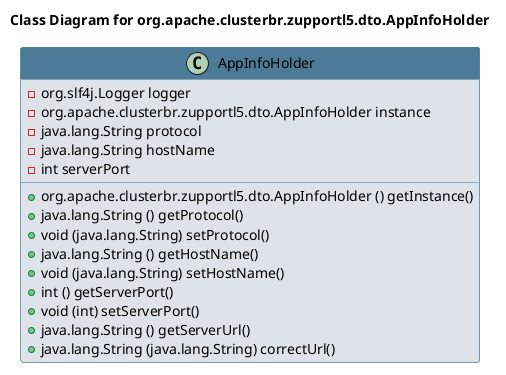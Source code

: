 @startuml 
skinparam class { 
 BackgroundColor #DEE3E9 
 ArrowColor #4D7A97 
 BorderColor #4D7A97 
}
left to right direction 
title Class Diagram for org.apache.clusterbr.zupportl5.dto.AppInfoHolder
skinparam titleBackgroundColor White
skinparam classHeaderBackgroundColor #4D7A97 
skinparam stereotypeCBackgroundColor #F8981D 

class AppInfoHolder {
 - org.slf4j.Logger logger
 - org.apache.clusterbr.zupportl5.dto.AppInfoHolder instance
 - java.lang.String protocol
 - java.lang.String hostName
 - int serverPort
 + org.apache.clusterbr.zupportl5.dto.AppInfoHolder () getInstance()
 + java.lang.String () getProtocol()
 + void (java.lang.String) setProtocol()
 + java.lang.String () getHostName()
 + void (java.lang.String) setHostName()
 + int () getServerPort()
 + void (int) setServerPort()
 + java.lang.String () getServerUrl()
 + java.lang.String (java.lang.String) correctUrl()
}
@enduml